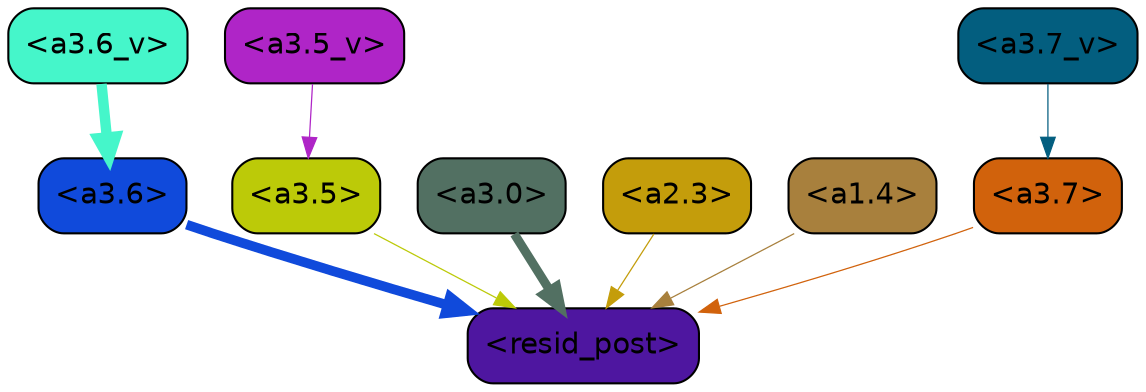 strict digraph "" {
	graph [bgcolor=transparent,
		layout=dot,
		overlap=false,
		splines=true
	];
	"<a3.7>"	[color=black,
		fillcolor="#d1620c",
		fontname=Helvetica,
		shape=box,
		style="filled, rounded"];
	"<resid_post>"	[color=black,
		fillcolor="#4e16a0",
		fontname=Helvetica,
		shape=box,
		style="filled, rounded"];
	"<a3.7>" -> "<resid_post>"	[color="#d1620c",
		penwidth=0.6];
	"<a3.6>"	[color=black,
		fillcolor="#104adb",
		fontname=Helvetica,
		shape=box,
		style="filled, rounded"];
	"<a3.6>" -> "<resid_post>"	[color="#104adb",
		penwidth=4.648244500160217];
	"<a3.5>"	[color=black,
		fillcolor="#bcca08",
		fontname=Helvetica,
		shape=box,
		style="filled, rounded"];
	"<a3.5>" -> "<resid_post>"	[color="#bcca08",
		penwidth=0.6];
	"<a3.0>"	[color=black,
		fillcolor="#527062",
		fontname=Helvetica,
		shape=box,
		style="filled, rounded"];
	"<a3.0>" -> "<resid_post>"	[color="#527062",
		penwidth=4.3288813829422];
	"<a2.3>"	[color=black,
		fillcolor="#c49d0b",
		fontname=Helvetica,
		shape=box,
		style="filled, rounded"];
	"<a2.3>" -> "<resid_post>"	[color="#c49d0b",
		penwidth=0.6];
	"<a1.4>"	[color=black,
		fillcolor="#a8803d",
		fontname=Helvetica,
		shape=box,
		style="filled, rounded"];
	"<a1.4>" -> "<resid_post>"	[color="#a8803d",
		penwidth=0.6];
	"<a3.7_v>"	[color=black,
		fillcolor="#035e7f",
		fontname=Helvetica,
		shape=box,
		style="filled, rounded"];
	"<a3.7_v>" -> "<a3.7>"	[color="#035e7f",
		penwidth=0.6];
	"<a3.6_v>"	[color=black,
		fillcolor="#45f6ca",
		fontname=Helvetica,
		shape=box,
		style="filled, rounded"];
	"<a3.6_v>" -> "<a3.6>"	[color="#45f6ca",
		penwidth=5.002329230308533];
	"<a3.5_v>"	[color=black,
		fillcolor="#af25c7",
		fontname=Helvetica,
		shape=box,
		style="filled, rounded"];
	"<a3.5_v>" -> "<a3.5>"	[color="#af25c7",
		penwidth=0.6];
}
